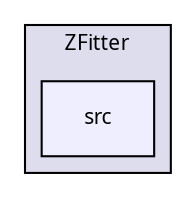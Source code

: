 digraph G {
  compound=true
  node [ fontsize=10, fontname="FreeSans.ttf"];
  edge [ labelfontsize=9, labelfontname="FreeSans.ttf"];
  subgraph clusterdir_50a302ab594dad11d4f6003ce4e5d4a4 {
    graph [ bgcolor="#ddddee", pencolor="black", label="ZFitter" fontname="FreeSans.ttf", fontsize=10, URL="dir_50a302ab594dad11d4f6003ce4e5d4a4.html"]
  dir_3287a1acd3c830623b33e3781cf116a1 [shape=box, label="src", style="filled", fillcolor="#eeeeff", pencolor="black", URL="dir_3287a1acd3c830623b33e3781cf116a1.html"];
  }
}
